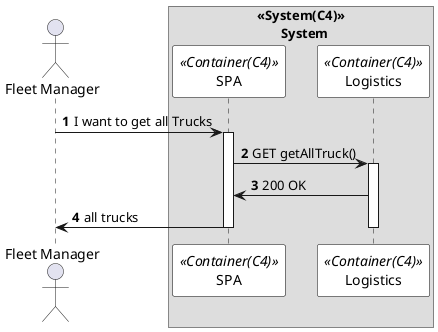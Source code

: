 @startuml getAllTruckSD
autonumber

skinparam sequence {
ParticipantBorderColor black
ParticipantBackgroundColor white
}


actor "Fleet Manager" as manager


box "<<System(C4)>>\n       System"
participant SPA as  SPA <<Container(C4)>>
participant Logistics as  Logistics <<Container(C4)>>
end box

manager -> SPA: I want to get all Trucks
activate SPA

SPA -> Logistics: GET getAllTruck()
activate Logistics

Logistics -> SPA: 200 OK

SPA -> manager: all trucks



deactivate Logistics
deactivate SPA
deactivate manager


@enduml